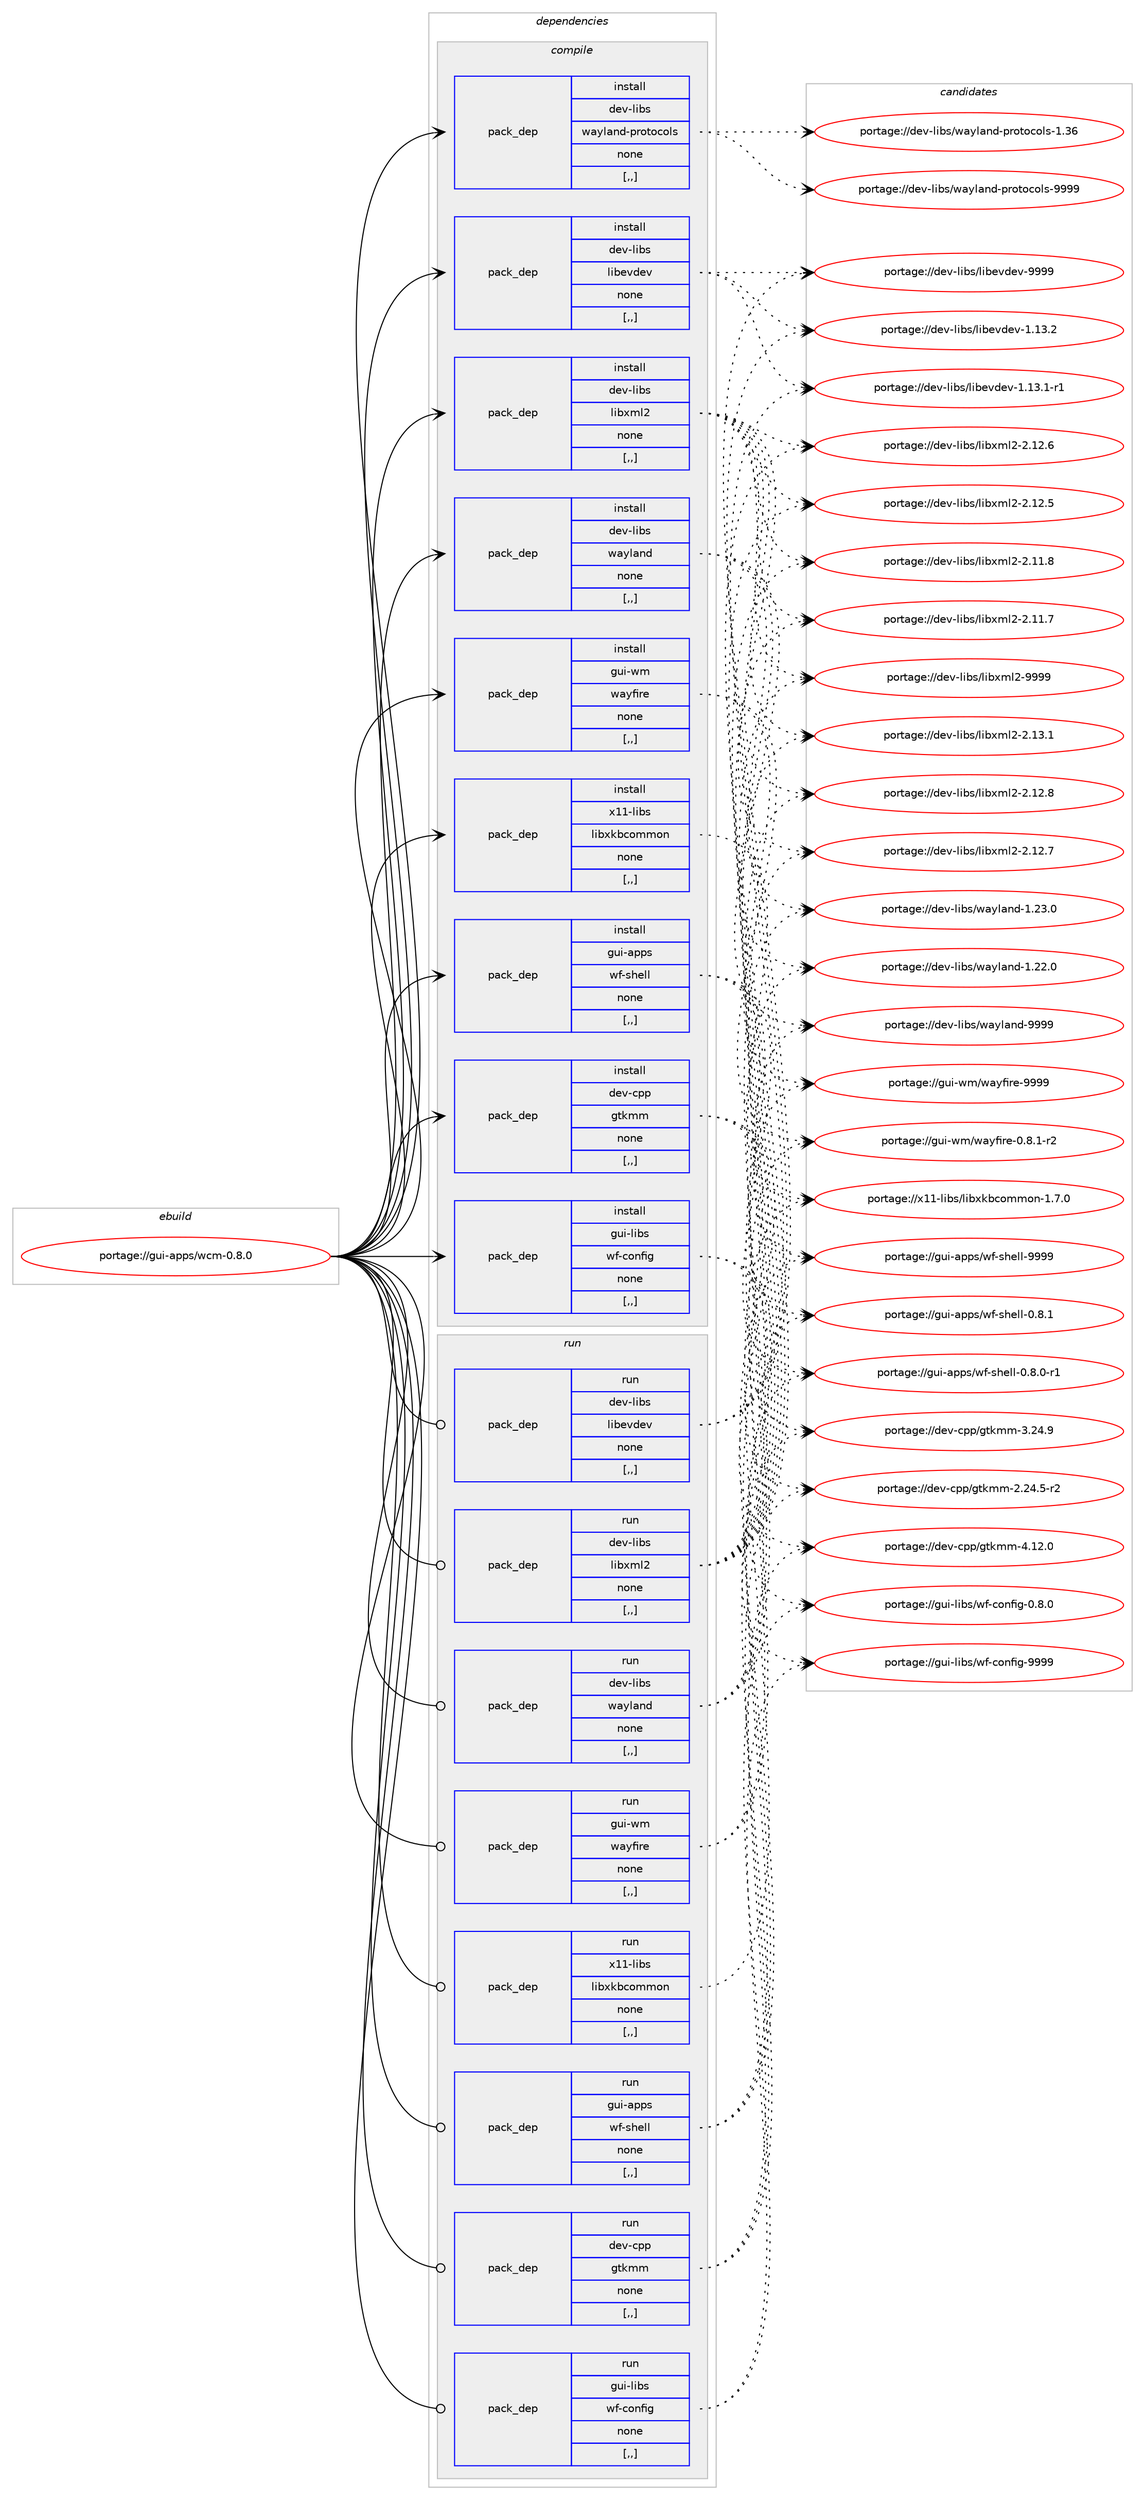 digraph prolog {

# *************
# Graph options
# *************

newrank=true;
concentrate=true;
compound=true;
graph [rankdir=LR,fontname=Helvetica,fontsize=10,ranksep=1.5];#, ranksep=2.5, nodesep=0.2];
edge  [arrowhead=vee];
node  [fontname=Helvetica,fontsize=10];

# **********
# The ebuild
# **********

subgraph cluster_leftcol {
color=gray;
label=<<i>ebuild</i>>;
id [label="portage://gui-apps/wcm-0.8.0", color=red, width=4, href="../gui-apps/wcm-0.8.0.svg"];
}

# ****************
# The dependencies
# ****************

subgraph cluster_midcol {
color=gray;
label=<<i>dependencies</i>>;
subgraph cluster_compile {
fillcolor="#eeeeee";
style=filled;
label=<<i>compile</i>>;
subgraph pack174751 {
dependency242561 [label=<<TABLE BORDER="0" CELLBORDER="1" CELLSPACING="0" CELLPADDING="4" WIDTH="220"><TR><TD ROWSPAN="6" CELLPADDING="30">pack_dep</TD></TR><TR><TD WIDTH="110">install</TD></TR><TR><TD>dev-cpp</TD></TR><TR><TD>gtkmm</TD></TR><TR><TD>none</TD></TR><TR><TD>[,,]</TD></TR></TABLE>>, shape=none, color=blue];
}
id:e -> dependency242561:w [weight=20,style="solid",arrowhead="vee"];
subgraph pack174752 {
dependency242562 [label=<<TABLE BORDER="0" CELLBORDER="1" CELLSPACING="0" CELLPADDING="4" WIDTH="220"><TR><TD ROWSPAN="6" CELLPADDING="30">pack_dep</TD></TR><TR><TD WIDTH="110">install</TD></TR><TR><TD>dev-libs</TD></TR><TR><TD>libevdev</TD></TR><TR><TD>none</TD></TR><TR><TD>[,,]</TD></TR></TABLE>>, shape=none, color=blue];
}
id:e -> dependency242562:w [weight=20,style="solid",arrowhead="vee"];
subgraph pack174753 {
dependency242563 [label=<<TABLE BORDER="0" CELLBORDER="1" CELLSPACING="0" CELLPADDING="4" WIDTH="220"><TR><TD ROWSPAN="6" CELLPADDING="30">pack_dep</TD></TR><TR><TD WIDTH="110">install</TD></TR><TR><TD>dev-libs</TD></TR><TR><TD>libxml2</TD></TR><TR><TD>none</TD></TR><TR><TD>[,,]</TD></TR></TABLE>>, shape=none, color=blue];
}
id:e -> dependency242563:w [weight=20,style="solid",arrowhead="vee"];
subgraph pack174754 {
dependency242564 [label=<<TABLE BORDER="0" CELLBORDER="1" CELLSPACING="0" CELLPADDING="4" WIDTH="220"><TR><TD ROWSPAN="6" CELLPADDING="30">pack_dep</TD></TR><TR><TD WIDTH="110">install</TD></TR><TR><TD>dev-libs</TD></TR><TR><TD>wayland</TD></TR><TR><TD>none</TD></TR><TR><TD>[,,]</TD></TR></TABLE>>, shape=none, color=blue];
}
id:e -> dependency242564:w [weight=20,style="solid",arrowhead="vee"];
subgraph pack174755 {
dependency242565 [label=<<TABLE BORDER="0" CELLBORDER="1" CELLSPACING="0" CELLPADDING="4" WIDTH="220"><TR><TD ROWSPAN="6" CELLPADDING="30">pack_dep</TD></TR><TR><TD WIDTH="110">install</TD></TR><TR><TD>dev-libs</TD></TR><TR><TD>wayland-protocols</TD></TR><TR><TD>none</TD></TR><TR><TD>[,,]</TD></TR></TABLE>>, shape=none, color=blue];
}
id:e -> dependency242565:w [weight=20,style="solid",arrowhead="vee"];
subgraph pack174756 {
dependency242566 [label=<<TABLE BORDER="0" CELLBORDER="1" CELLSPACING="0" CELLPADDING="4" WIDTH="220"><TR><TD ROWSPAN="6" CELLPADDING="30">pack_dep</TD></TR><TR><TD WIDTH="110">install</TD></TR><TR><TD>gui-apps</TD></TR><TR><TD>wf-shell</TD></TR><TR><TD>none</TD></TR><TR><TD>[,,]</TD></TR></TABLE>>, shape=none, color=blue];
}
id:e -> dependency242566:w [weight=20,style="solid",arrowhead="vee"];
subgraph pack174757 {
dependency242567 [label=<<TABLE BORDER="0" CELLBORDER="1" CELLSPACING="0" CELLPADDING="4" WIDTH="220"><TR><TD ROWSPAN="6" CELLPADDING="30">pack_dep</TD></TR><TR><TD WIDTH="110">install</TD></TR><TR><TD>gui-libs</TD></TR><TR><TD>wf-config</TD></TR><TR><TD>none</TD></TR><TR><TD>[,,]</TD></TR></TABLE>>, shape=none, color=blue];
}
id:e -> dependency242567:w [weight=20,style="solid",arrowhead="vee"];
subgraph pack174758 {
dependency242568 [label=<<TABLE BORDER="0" CELLBORDER="1" CELLSPACING="0" CELLPADDING="4" WIDTH="220"><TR><TD ROWSPAN="6" CELLPADDING="30">pack_dep</TD></TR><TR><TD WIDTH="110">install</TD></TR><TR><TD>gui-wm</TD></TR><TR><TD>wayfire</TD></TR><TR><TD>none</TD></TR><TR><TD>[,,]</TD></TR></TABLE>>, shape=none, color=blue];
}
id:e -> dependency242568:w [weight=20,style="solid",arrowhead="vee"];
subgraph pack174759 {
dependency242569 [label=<<TABLE BORDER="0" CELLBORDER="1" CELLSPACING="0" CELLPADDING="4" WIDTH="220"><TR><TD ROWSPAN="6" CELLPADDING="30">pack_dep</TD></TR><TR><TD WIDTH="110">install</TD></TR><TR><TD>x11-libs</TD></TR><TR><TD>libxkbcommon</TD></TR><TR><TD>none</TD></TR><TR><TD>[,,]</TD></TR></TABLE>>, shape=none, color=blue];
}
id:e -> dependency242569:w [weight=20,style="solid",arrowhead="vee"];
}
subgraph cluster_compileandrun {
fillcolor="#eeeeee";
style=filled;
label=<<i>compile and run</i>>;
}
subgraph cluster_run {
fillcolor="#eeeeee";
style=filled;
label=<<i>run</i>>;
subgraph pack174760 {
dependency242570 [label=<<TABLE BORDER="0" CELLBORDER="1" CELLSPACING="0" CELLPADDING="4" WIDTH="220"><TR><TD ROWSPAN="6" CELLPADDING="30">pack_dep</TD></TR><TR><TD WIDTH="110">run</TD></TR><TR><TD>dev-cpp</TD></TR><TR><TD>gtkmm</TD></TR><TR><TD>none</TD></TR><TR><TD>[,,]</TD></TR></TABLE>>, shape=none, color=blue];
}
id:e -> dependency242570:w [weight=20,style="solid",arrowhead="odot"];
subgraph pack174761 {
dependency242571 [label=<<TABLE BORDER="0" CELLBORDER="1" CELLSPACING="0" CELLPADDING="4" WIDTH="220"><TR><TD ROWSPAN="6" CELLPADDING="30">pack_dep</TD></TR><TR><TD WIDTH="110">run</TD></TR><TR><TD>dev-libs</TD></TR><TR><TD>libevdev</TD></TR><TR><TD>none</TD></TR><TR><TD>[,,]</TD></TR></TABLE>>, shape=none, color=blue];
}
id:e -> dependency242571:w [weight=20,style="solid",arrowhead="odot"];
subgraph pack174762 {
dependency242572 [label=<<TABLE BORDER="0" CELLBORDER="1" CELLSPACING="0" CELLPADDING="4" WIDTH="220"><TR><TD ROWSPAN="6" CELLPADDING="30">pack_dep</TD></TR><TR><TD WIDTH="110">run</TD></TR><TR><TD>dev-libs</TD></TR><TR><TD>libxml2</TD></TR><TR><TD>none</TD></TR><TR><TD>[,,]</TD></TR></TABLE>>, shape=none, color=blue];
}
id:e -> dependency242572:w [weight=20,style="solid",arrowhead="odot"];
subgraph pack174763 {
dependency242573 [label=<<TABLE BORDER="0" CELLBORDER="1" CELLSPACING="0" CELLPADDING="4" WIDTH="220"><TR><TD ROWSPAN="6" CELLPADDING="30">pack_dep</TD></TR><TR><TD WIDTH="110">run</TD></TR><TR><TD>dev-libs</TD></TR><TR><TD>wayland</TD></TR><TR><TD>none</TD></TR><TR><TD>[,,]</TD></TR></TABLE>>, shape=none, color=blue];
}
id:e -> dependency242573:w [weight=20,style="solid",arrowhead="odot"];
subgraph pack174764 {
dependency242574 [label=<<TABLE BORDER="0" CELLBORDER="1" CELLSPACING="0" CELLPADDING="4" WIDTH="220"><TR><TD ROWSPAN="6" CELLPADDING="30">pack_dep</TD></TR><TR><TD WIDTH="110">run</TD></TR><TR><TD>gui-apps</TD></TR><TR><TD>wf-shell</TD></TR><TR><TD>none</TD></TR><TR><TD>[,,]</TD></TR></TABLE>>, shape=none, color=blue];
}
id:e -> dependency242574:w [weight=20,style="solid",arrowhead="odot"];
subgraph pack174765 {
dependency242575 [label=<<TABLE BORDER="0" CELLBORDER="1" CELLSPACING="0" CELLPADDING="4" WIDTH="220"><TR><TD ROWSPAN="6" CELLPADDING="30">pack_dep</TD></TR><TR><TD WIDTH="110">run</TD></TR><TR><TD>gui-libs</TD></TR><TR><TD>wf-config</TD></TR><TR><TD>none</TD></TR><TR><TD>[,,]</TD></TR></TABLE>>, shape=none, color=blue];
}
id:e -> dependency242575:w [weight=20,style="solid",arrowhead="odot"];
subgraph pack174766 {
dependency242576 [label=<<TABLE BORDER="0" CELLBORDER="1" CELLSPACING="0" CELLPADDING="4" WIDTH="220"><TR><TD ROWSPAN="6" CELLPADDING="30">pack_dep</TD></TR><TR><TD WIDTH="110">run</TD></TR><TR><TD>gui-wm</TD></TR><TR><TD>wayfire</TD></TR><TR><TD>none</TD></TR><TR><TD>[,,]</TD></TR></TABLE>>, shape=none, color=blue];
}
id:e -> dependency242576:w [weight=20,style="solid",arrowhead="odot"];
subgraph pack174767 {
dependency242577 [label=<<TABLE BORDER="0" CELLBORDER="1" CELLSPACING="0" CELLPADDING="4" WIDTH="220"><TR><TD ROWSPAN="6" CELLPADDING="30">pack_dep</TD></TR><TR><TD WIDTH="110">run</TD></TR><TR><TD>x11-libs</TD></TR><TR><TD>libxkbcommon</TD></TR><TR><TD>none</TD></TR><TR><TD>[,,]</TD></TR></TABLE>>, shape=none, color=blue];
}
id:e -> dependency242577:w [weight=20,style="solid",arrowhead="odot"];
}
}

# **************
# The candidates
# **************

subgraph cluster_choices {
rank=same;
color=gray;
label=<<i>candidates</i>>;

subgraph choice174751 {
color=black;
nodesep=1;
choice10010111845991121124710311610710910945524649504648 [label="portage://dev-cpp/gtkmm-4.12.0", color=red, width=4,href="../dev-cpp/gtkmm-4.12.0.svg"];
choice10010111845991121124710311610710910945514650524657 [label="portage://dev-cpp/gtkmm-3.24.9", color=red, width=4,href="../dev-cpp/gtkmm-3.24.9.svg"];
choice100101118459911211247103116107109109455046505246534511450 [label="portage://dev-cpp/gtkmm-2.24.5-r2", color=red, width=4,href="../dev-cpp/gtkmm-2.24.5-r2.svg"];
dependency242561:e -> choice10010111845991121124710311610710910945524649504648:w [style=dotted,weight="100"];
dependency242561:e -> choice10010111845991121124710311610710910945514650524657:w [style=dotted,weight="100"];
dependency242561:e -> choice100101118459911211247103116107109109455046505246534511450:w [style=dotted,weight="100"];
}
subgraph choice174752 {
color=black;
nodesep=1;
choice100101118451081059811547108105981011181001011184557575757 [label="portage://dev-libs/libevdev-9999", color=red, width=4,href="../dev-libs/libevdev-9999.svg"];
choice1001011184510810598115471081059810111810010111845494649514650 [label="portage://dev-libs/libevdev-1.13.2", color=red, width=4,href="../dev-libs/libevdev-1.13.2.svg"];
choice10010111845108105981154710810598101118100101118454946495146494511449 [label="portage://dev-libs/libevdev-1.13.1-r1", color=red, width=4,href="../dev-libs/libevdev-1.13.1-r1.svg"];
dependency242562:e -> choice100101118451081059811547108105981011181001011184557575757:w [style=dotted,weight="100"];
dependency242562:e -> choice1001011184510810598115471081059810111810010111845494649514650:w [style=dotted,weight="100"];
dependency242562:e -> choice10010111845108105981154710810598101118100101118454946495146494511449:w [style=dotted,weight="100"];
}
subgraph choice174753 {
color=black;
nodesep=1;
choice10010111845108105981154710810598120109108504557575757 [label="portage://dev-libs/libxml2-9999", color=red, width=4,href="../dev-libs/libxml2-9999.svg"];
choice100101118451081059811547108105981201091085045504649514649 [label="portage://dev-libs/libxml2-2.13.1", color=red, width=4,href="../dev-libs/libxml2-2.13.1.svg"];
choice100101118451081059811547108105981201091085045504649504656 [label="portage://dev-libs/libxml2-2.12.8", color=red, width=4,href="../dev-libs/libxml2-2.12.8.svg"];
choice100101118451081059811547108105981201091085045504649504655 [label="portage://dev-libs/libxml2-2.12.7", color=red, width=4,href="../dev-libs/libxml2-2.12.7.svg"];
choice100101118451081059811547108105981201091085045504649504654 [label="portage://dev-libs/libxml2-2.12.6", color=red, width=4,href="../dev-libs/libxml2-2.12.6.svg"];
choice100101118451081059811547108105981201091085045504649504653 [label="portage://dev-libs/libxml2-2.12.5", color=red, width=4,href="../dev-libs/libxml2-2.12.5.svg"];
choice100101118451081059811547108105981201091085045504649494656 [label="portage://dev-libs/libxml2-2.11.8", color=red, width=4,href="../dev-libs/libxml2-2.11.8.svg"];
choice100101118451081059811547108105981201091085045504649494655 [label="portage://dev-libs/libxml2-2.11.7", color=red, width=4,href="../dev-libs/libxml2-2.11.7.svg"];
dependency242563:e -> choice10010111845108105981154710810598120109108504557575757:w [style=dotted,weight="100"];
dependency242563:e -> choice100101118451081059811547108105981201091085045504649514649:w [style=dotted,weight="100"];
dependency242563:e -> choice100101118451081059811547108105981201091085045504649504656:w [style=dotted,weight="100"];
dependency242563:e -> choice100101118451081059811547108105981201091085045504649504655:w [style=dotted,weight="100"];
dependency242563:e -> choice100101118451081059811547108105981201091085045504649504654:w [style=dotted,weight="100"];
dependency242563:e -> choice100101118451081059811547108105981201091085045504649504653:w [style=dotted,weight="100"];
dependency242563:e -> choice100101118451081059811547108105981201091085045504649494656:w [style=dotted,weight="100"];
dependency242563:e -> choice100101118451081059811547108105981201091085045504649494655:w [style=dotted,weight="100"];
}
subgraph choice174754 {
color=black;
nodesep=1;
choice10010111845108105981154711997121108971101004557575757 [label="portage://dev-libs/wayland-9999", color=red, width=4,href="../dev-libs/wayland-9999.svg"];
choice100101118451081059811547119971211089711010045494650514648 [label="portage://dev-libs/wayland-1.23.0", color=red, width=4,href="../dev-libs/wayland-1.23.0.svg"];
choice100101118451081059811547119971211089711010045494650504648 [label="portage://dev-libs/wayland-1.22.0", color=red, width=4,href="../dev-libs/wayland-1.22.0.svg"];
dependency242564:e -> choice10010111845108105981154711997121108971101004557575757:w [style=dotted,weight="100"];
dependency242564:e -> choice100101118451081059811547119971211089711010045494650514648:w [style=dotted,weight="100"];
dependency242564:e -> choice100101118451081059811547119971211089711010045494650504648:w [style=dotted,weight="100"];
}
subgraph choice174755 {
color=black;
nodesep=1;
choice100101118451081059811547119971211089711010045112114111116111991111081154557575757 [label="portage://dev-libs/wayland-protocols-9999", color=red, width=4,href="../dev-libs/wayland-protocols-9999.svg"];
choice100101118451081059811547119971211089711010045112114111116111991111081154549465154 [label="portage://dev-libs/wayland-protocols-1.36", color=red, width=4,href="../dev-libs/wayland-protocols-1.36.svg"];
dependency242565:e -> choice100101118451081059811547119971211089711010045112114111116111991111081154557575757:w [style=dotted,weight="100"];
dependency242565:e -> choice100101118451081059811547119971211089711010045112114111116111991111081154549465154:w [style=dotted,weight="100"];
}
subgraph choice174756 {
color=black;
nodesep=1;
choice103117105459711211211547119102451151041011081084557575757 [label="portage://gui-apps/wf-shell-9999", color=red, width=4,href="../gui-apps/wf-shell-9999.svg"];
choice10311710545971121121154711910245115104101108108454846564649 [label="portage://gui-apps/wf-shell-0.8.1", color=red, width=4,href="../gui-apps/wf-shell-0.8.1.svg"];
choice103117105459711211211547119102451151041011081084548465646484511449 [label="portage://gui-apps/wf-shell-0.8.0-r1", color=red, width=4,href="../gui-apps/wf-shell-0.8.0-r1.svg"];
dependency242566:e -> choice103117105459711211211547119102451151041011081084557575757:w [style=dotted,weight="100"];
dependency242566:e -> choice10311710545971121121154711910245115104101108108454846564649:w [style=dotted,weight="100"];
dependency242566:e -> choice103117105459711211211547119102451151041011081084548465646484511449:w [style=dotted,weight="100"];
}
subgraph choice174757 {
color=black;
nodesep=1;
choice10311710545108105981154711910245991111101021051034557575757 [label="portage://gui-libs/wf-config-9999", color=red, width=4,href="../gui-libs/wf-config-9999.svg"];
choice1031171054510810598115471191024599111110102105103454846564648 [label="portage://gui-libs/wf-config-0.8.0", color=red, width=4,href="../gui-libs/wf-config-0.8.0.svg"];
dependency242567:e -> choice10311710545108105981154711910245991111101021051034557575757:w [style=dotted,weight="100"];
dependency242567:e -> choice1031171054510810598115471191024599111110102105103454846564648:w [style=dotted,weight="100"];
}
subgraph choice174758 {
color=black;
nodesep=1;
choice1031171054511910947119971211021051141014557575757 [label="portage://gui-wm/wayfire-9999", color=red, width=4,href="../gui-wm/wayfire-9999.svg"];
choice1031171054511910947119971211021051141014548465646494511450 [label="portage://gui-wm/wayfire-0.8.1-r2", color=red, width=4,href="../gui-wm/wayfire-0.8.1-r2.svg"];
dependency242568:e -> choice1031171054511910947119971211021051141014557575757:w [style=dotted,weight="100"];
dependency242568:e -> choice1031171054511910947119971211021051141014548465646494511450:w [style=dotted,weight="100"];
}
subgraph choice174759 {
color=black;
nodesep=1;
choice1204949451081059811547108105981201079899111109109111110454946554648 [label="portage://x11-libs/libxkbcommon-1.7.0", color=red, width=4,href="../x11-libs/libxkbcommon-1.7.0.svg"];
dependency242569:e -> choice1204949451081059811547108105981201079899111109109111110454946554648:w [style=dotted,weight="100"];
}
subgraph choice174760 {
color=black;
nodesep=1;
choice10010111845991121124710311610710910945524649504648 [label="portage://dev-cpp/gtkmm-4.12.0", color=red, width=4,href="../dev-cpp/gtkmm-4.12.0.svg"];
choice10010111845991121124710311610710910945514650524657 [label="portage://dev-cpp/gtkmm-3.24.9", color=red, width=4,href="../dev-cpp/gtkmm-3.24.9.svg"];
choice100101118459911211247103116107109109455046505246534511450 [label="portage://dev-cpp/gtkmm-2.24.5-r2", color=red, width=4,href="../dev-cpp/gtkmm-2.24.5-r2.svg"];
dependency242570:e -> choice10010111845991121124710311610710910945524649504648:w [style=dotted,weight="100"];
dependency242570:e -> choice10010111845991121124710311610710910945514650524657:w [style=dotted,weight="100"];
dependency242570:e -> choice100101118459911211247103116107109109455046505246534511450:w [style=dotted,weight="100"];
}
subgraph choice174761 {
color=black;
nodesep=1;
choice100101118451081059811547108105981011181001011184557575757 [label="portage://dev-libs/libevdev-9999", color=red, width=4,href="../dev-libs/libevdev-9999.svg"];
choice1001011184510810598115471081059810111810010111845494649514650 [label="portage://dev-libs/libevdev-1.13.2", color=red, width=4,href="../dev-libs/libevdev-1.13.2.svg"];
choice10010111845108105981154710810598101118100101118454946495146494511449 [label="portage://dev-libs/libevdev-1.13.1-r1", color=red, width=4,href="../dev-libs/libevdev-1.13.1-r1.svg"];
dependency242571:e -> choice100101118451081059811547108105981011181001011184557575757:w [style=dotted,weight="100"];
dependency242571:e -> choice1001011184510810598115471081059810111810010111845494649514650:w [style=dotted,weight="100"];
dependency242571:e -> choice10010111845108105981154710810598101118100101118454946495146494511449:w [style=dotted,weight="100"];
}
subgraph choice174762 {
color=black;
nodesep=1;
choice10010111845108105981154710810598120109108504557575757 [label="portage://dev-libs/libxml2-9999", color=red, width=4,href="../dev-libs/libxml2-9999.svg"];
choice100101118451081059811547108105981201091085045504649514649 [label="portage://dev-libs/libxml2-2.13.1", color=red, width=4,href="../dev-libs/libxml2-2.13.1.svg"];
choice100101118451081059811547108105981201091085045504649504656 [label="portage://dev-libs/libxml2-2.12.8", color=red, width=4,href="../dev-libs/libxml2-2.12.8.svg"];
choice100101118451081059811547108105981201091085045504649504655 [label="portage://dev-libs/libxml2-2.12.7", color=red, width=4,href="../dev-libs/libxml2-2.12.7.svg"];
choice100101118451081059811547108105981201091085045504649504654 [label="portage://dev-libs/libxml2-2.12.6", color=red, width=4,href="../dev-libs/libxml2-2.12.6.svg"];
choice100101118451081059811547108105981201091085045504649504653 [label="portage://dev-libs/libxml2-2.12.5", color=red, width=4,href="../dev-libs/libxml2-2.12.5.svg"];
choice100101118451081059811547108105981201091085045504649494656 [label="portage://dev-libs/libxml2-2.11.8", color=red, width=4,href="../dev-libs/libxml2-2.11.8.svg"];
choice100101118451081059811547108105981201091085045504649494655 [label="portage://dev-libs/libxml2-2.11.7", color=red, width=4,href="../dev-libs/libxml2-2.11.7.svg"];
dependency242572:e -> choice10010111845108105981154710810598120109108504557575757:w [style=dotted,weight="100"];
dependency242572:e -> choice100101118451081059811547108105981201091085045504649514649:w [style=dotted,weight="100"];
dependency242572:e -> choice100101118451081059811547108105981201091085045504649504656:w [style=dotted,weight="100"];
dependency242572:e -> choice100101118451081059811547108105981201091085045504649504655:w [style=dotted,weight="100"];
dependency242572:e -> choice100101118451081059811547108105981201091085045504649504654:w [style=dotted,weight="100"];
dependency242572:e -> choice100101118451081059811547108105981201091085045504649504653:w [style=dotted,weight="100"];
dependency242572:e -> choice100101118451081059811547108105981201091085045504649494656:w [style=dotted,weight="100"];
dependency242572:e -> choice100101118451081059811547108105981201091085045504649494655:w [style=dotted,weight="100"];
}
subgraph choice174763 {
color=black;
nodesep=1;
choice10010111845108105981154711997121108971101004557575757 [label="portage://dev-libs/wayland-9999", color=red, width=4,href="../dev-libs/wayland-9999.svg"];
choice100101118451081059811547119971211089711010045494650514648 [label="portage://dev-libs/wayland-1.23.0", color=red, width=4,href="../dev-libs/wayland-1.23.0.svg"];
choice100101118451081059811547119971211089711010045494650504648 [label="portage://dev-libs/wayland-1.22.0", color=red, width=4,href="../dev-libs/wayland-1.22.0.svg"];
dependency242573:e -> choice10010111845108105981154711997121108971101004557575757:w [style=dotted,weight="100"];
dependency242573:e -> choice100101118451081059811547119971211089711010045494650514648:w [style=dotted,weight="100"];
dependency242573:e -> choice100101118451081059811547119971211089711010045494650504648:w [style=dotted,weight="100"];
}
subgraph choice174764 {
color=black;
nodesep=1;
choice103117105459711211211547119102451151041011081084557575757 [label="portage://gui-apps/wf-shell-9999", color=red, width=4,href="../gui-apps/wf-shell-9999.svg"];
choice10311710545971121121154711910245115104101108108454846564649 [label="portage://gui-apps/wf-shell-0.8.1", color=red, width=4,href="../gui-apps/wf-shell-0.8.1.svg"];
choice103117105459711211211547119102451151041011081084548465646484511449 [label="portage://gui-apps/wf-shell-0.8.0-r1", color=red, width=4,href="../gui-apps/wf-shell-0.8.0-r1.svg"];
dependency242574:e -> choice103117105459711211211547119102451151041011081084557575757:w [style=dotted,weight="100"];
dependency242574:e -> choice10311710545971121121154711910245115104101108108454846564649:w [style=dotted,weight="100"];
dependency242574:e -> choice103117105459711211211547119102451151041011081084548465646484511449:w [style=dotted,weight="100"];
}
subgraph choice174765 {
color=black;
nodesep=1;
choice10311710545108105981154711910245991111101021051034557575757 [label="portage://gui-libs/wf-config-9999", color=red, width=4,href="../gui-libs/wf-config-9999.svg"];
choice1031171054510810598115471191024599111110102105103454846564648 [label="portage://gui-libs/wf-config-0.8.0", color=red, width=4,href="../gui-libs/wf-config-0.8.0.svg"];
dependency242575:e -> choice10311710545108105981154711910245991111101021051034557575757:w [style=dotted,weight="100"];
dependency242575:e -> choice1031171054510810598115471191024599111110102105103454846564648:w [style=dotted,weight="100"];
}
subgraph choice174766 {
color=black;
nodesep=1;
choice1031171054511910947119971211021051141014557575757 [label="portage://gui-wm/wayfire-9999", color=red, width=4,href="../gui-wm/wayfire-9999.svg"];
choice1031171054511910947119971211021051141014548465646494511450 [label="portage://gui-wm/wayfire-0.8.1-r2", color=red, width=4,href="../gui-wm/wayfire-0.8.1-r2.svg"];
dependency242576:e -> choice1031171054511910947119971211021051141014557575757:w [style=dotted,weight="100"];
dependency242576:e -> choice1031171054511910947119971211021051141014548465646494511450:w [style=dotted,weight="100"];
}
subgraph choice174767 {
color=black;
nodesep=1;
choice1204949451081059811547108105981201079899111109109111110454946554648 [label="portage://x11-libs/libxkbcommon-1.7.0", color=red, width=4,href="../x11-libs/libxkbcommon-1.7.0.svg"];
dependency242577:e -> choice1204949451081059811547108105981201079899111109109111110454946554648:w [style=dotted,weight="100"];
}
}

}

